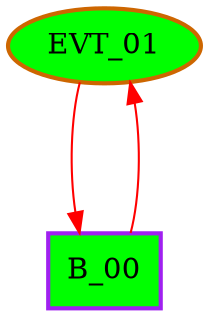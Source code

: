 digraph ppsSubgraph {
graph [root="Demo",rankdir   = TB, nodesep           = 0.6, mindist     = 1.0, ranksep = 1.0, overlap = false]
name="pps-subgraph"
edge [type=defdst style=filled color=red]
  subgraph subgraph1 {
    node [cpu=0 pattern=A style=filled]
    EVT_01 [type=tmsg fid=1 gid="4095", evtno="4095", sid="4095", bpid="16383" par=1024 toffs=0 patentry=1 shape=oval fillcolor=green penwidth=2 color=darkorange3]
    B_00 [type=block tperiod=1000000000 qlo=1 patexit=1 shape=rectangle fillcolor=green penwidth=2 color=purple]
    EVT_01 -> B_00 -> EVT_01
  }
}
